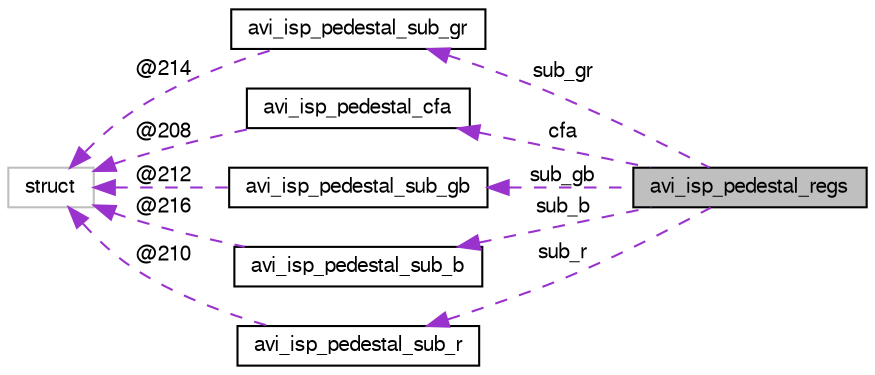 digraph "avi_isp_pedestal_regs"
{
  edge [fontname="FreeSans",fontsize="10",labelfontname="FreeSans",labelfontsize="10"];
  node [fontname="FreeSans",fontsize="10",shape=record];
  rankdir="LR";
  Node1 [label="avi_isp_pedestal_regs",height=0.2,width=0.4,color="black", fillcolor="grey75", style="filled", fontcolor="black"];
  Node2 -> Node1 [dir="back",color="darkorchid3",fontsize="10",style="dashed",label=" sub_gr" ,fontname="FreeSans"];
  Node2 [label="avi_isp_pedestal_sub_gr",height=0.2,width=0.4,color="black", fillcolor="white", style="filled",URL="$avi__isp__pedestal_8h.html#unionavi__isp__pedestal__sub__gr"];
  Node3 -> Node2 [dir="back",color="darkorchid3",fontsize="10",style="dashed",label=" @214" ,fontname="FreeSans"];
  Node3 [label="struct",height=0.2,width=0.4,color="grey75", fillcolor="white", style="filled"];
  Node4 -> Node1 [dir="back",color="darkorchid3",fontsize="10",style="dashed",label=" cfa" ,fontname="FreeSans"];
  Node4 [label="avi_isp_pedestal_cfa",height=0.2,width=0.4,color="black", fillcolor="white", style="filled",URL="$avi__isp__pedestal_8h.html#unionavi__isp__pedestal__cfa"];
  Node3 -> Node4 [dir="back",color="darkorchid3",fontsize="10",style="dashed",label=" @208" ,fontname="FreeSans"];
  Node5 -> Node1 [dir="back",color="darkorchid3",fontsize="10",style="dashed",label=" sub_gb" ,fontname="FreeSans"];
  Node5 [label="avi_isp_pedestal_sub_gb",height=0.2,width=0.4,color="black", fillcolor="white", style="filled",URL="$avi__isp__pedestal_8h.html#unionavi__isp__pedestal__sub__gb"];
  Node3 -> Node5 [dir="back",color="darkorchid3",fontsize="10",style="dashed",label=" @212" ,fontname="FreeSans"];
  Node6 -> Node1 [dir="back",color="darkorchid3",fontsize="10",style="dashed",label=" sub_b" ,fontname="FreeSans"];
  Node6 [label="avi_isp_pedestal_sub_b",height=0.2,width=0.4,color="black", fillcolor="white", style="filled",URL="$avi__isp__pedestal_8h.html#unionavi__isp__pedestal__sub__b"];
  Node3 -> Node6 [dir="back",color="darkorchid3",fontsize="10",style="dashed",label=" @216" ,fontname="FreeSans"];
  Node7 -> Node1 [dir="back",color="darkorchid3",fontsize="10",style="dashed",label=" sub_r" ,fontname="FreeSans"];
  Node7 [label="avi_isp_pedestal_sub_r",height=0.2,width=0.4,color="black", fillcolor="white", style="filled",URL="$avi__isp__pedestal_8h.html#unionavi__isp__pedestal__sub__r"];
  Node3 -> Node7 [dir="back",color="darkorchid3",fontsize="10",style="dashed",label=" @210" ,fontname="FreeSans"];
}
